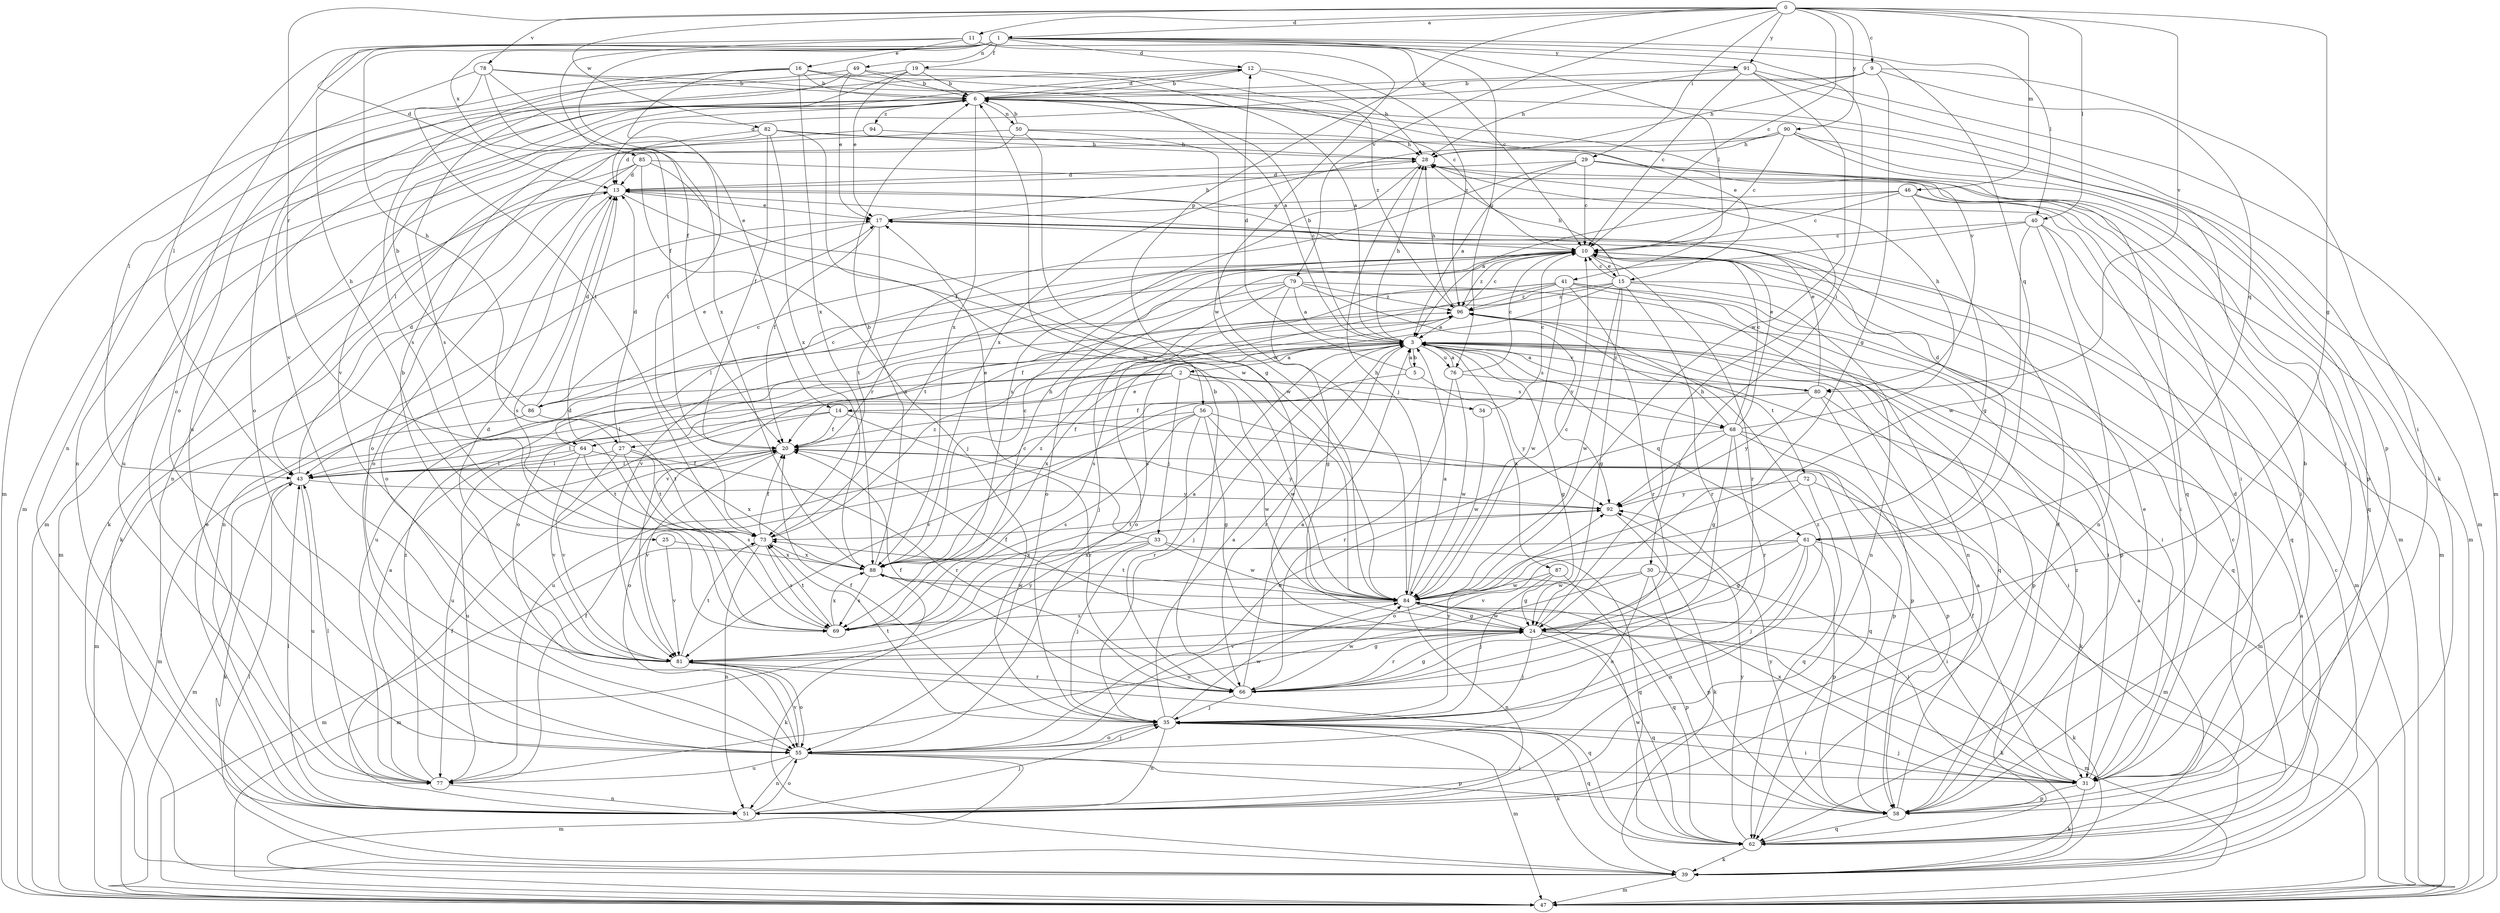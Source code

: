 strict digraph  {
0;
1;
2;
3;
5;
6;
9;
10;
11;
12;
13;
14;
15;
16;
17;
19;
20;
24;
25;
27;
28;
29;
30;
31;
33;
34;
35;
39;
40;
41;
43;
46;
47;
49;
50;
51;
55;
56;
58;
61;
62;
64;
66;
68;
69;
72;
73;
76;
77;
78;
79;
80;
81;
82;
84;
85;
86;
87;
88;
90;
91;
92;
94;
96;
0 -> 1  [label=a];
0 -> 9  [label=c];
0 -> 10  [label=c];
0 -> 11  [label=d];
0 -> 24  [label=g];
0 -> 29  [label=i];
0 -> 40  [label=l];
0 -> 46  [label=m];
0 -> 56  [label=p];
0 -> 64  [label=r];
0 -> 78  [label=v];
0 -> 79  [label=v];
0 -> 80  [label=v];
0 -> 82  [label=w];
0 -> 90  [label=y];
0 -> 91  [label=y];
1 -> 12  [label=d];
1 -> 14  [label=e];
1 -> 19  [label=f];
1 -> 25  [label=h];
1 -> 27  [label=h];
1 -> 30  [label=i];
1 -> 40  [label=l];
1 -> 41  [label=l];
1 -> 43  [label=l];
1 -> 49  [label=n];
1 -> 55  [label=o];
1 -> 61  [label=q];
1 -> 76  [label=u];
1 -> 85  [label=x];
1 -> 91  [label=y];
2 -> 14  [label=e];
2 -> 33  [label=j];
2 -> 34  [label=j];
2 -> 43  [label=l];
2 -> 47  [label=m];
2 -> 68  [label=s];
2 -> 84  [label=w];
2 -> 86  [label=x];
3 -> 2  [label=a];
3 -> 5  [label=b];
3 -> 6  [label=b];
3 -> 24  [label=g];
3 -> 27  [label=h];
3 -> 28  [label=h];
3 -> 35  [label=j];
3 -> 58  [label=p];
3 -> 61  [label=q];
3 -> 64  [label=r];
3 -> 66  [label=r];
3 -> 68  [label=s];
3 -> 72  [label=t];
3 -> 76  [label=u];
3 -> 80  [label=v];
3 -> 87  [label=x];
3 -> 88  [label=x];
5 -> 3  [label=a];
5 -> 12  [label=d];
5 -> 20  [label=f];
5 -> 92  [label=y];
6 -> 12  [label=d];
6 -> 15  [label=e];
6 -> 47  [label=m];
6 -> 50  [label=n];
6 -> 51  [label=n];
6 -> 80  [label=v];
6 -> 81  [label=v];
6 -> 88  [label=x];
6 -> 94  [label=z];
9 -> 6  [label=b];
9 -> 13  [label=d];
9 -> 24  [label=g];
9 -> 28  [label=h];
9 -> 31  [label=i];
9 -> 61  [label=q];
10 -> 15  [label=e];
10 -> 47  [label=m];
10 -> 66  [label=r];
10 -> 73  [label=t];
10 -> 81  [label=v];
10 -> 96  [label=z];
11 -> 10  [label=c];
11 -> 13  [label=d];
11 -> 16  [label=e];
11 -> 20  [label=f];
11 -> 84  [label=w];
12 -> 6  [label=b];
12 -> 28  [label=h];
12 -> 51  [label=n];
12 -> 77  [label=u];
12 -> 96  [label=z];
13 -> 17  [label=e];
13 -> 39  [label=k];
13 -> 47  [label=m];
13 -> 55  [label=o];
13 -> 69  [label=s];
13 -> 84  [label=w];
14 -> 20  [label=f];
14 -> 43  [label=l];
14 -> 58  [label=p];
14 -> 66  [label=r];
14 -> 77  [label=u];
15 -> 10  [label=c];
15 -> 24  [label=g];
15 -> 28  [label=h];
15 -> 51  [label=n];
15 -> 58  [label=p];
15 -> 66  [label=r];
15 -> 69  [label=s];
15 -> 81  [label=v];
15 -> 84  [label=w];
15 -> 96  [label=z];
16 -> 3  [label=a];
16 -> 6  [label=b];
16 -> 10  [label=c];
16 -> 47  [label=m];
16 -> 69  [label=s];
16 -> 73  [label=t];
16 -> 88  [label=x];
17 -> 10  [label=c];
17 -> 20  [label=f];
17 -> 28  [label=h];
17 -> 51  [label=n];
17 -> 73  [label=t];
19 -> 6  [label=b];
19 -> 17  [label=e];
19 -> 55  [label=o];
19 -> 69  [label=s];
19 -> 96  [label=z];
20 -> 43  [label=l];
20 -> 81  [label=v];
20 -> 92  [label=y];
24 -> 20  [label=f];
24 -> 28  [label=h];
24 -> 35  [label=j];
24 -> 39  [label=k];
24 -> 47  [label=m];
24 -> 62  [label=q];
24 -> 66  [label=r];
24 -> 81  [label=v];
24 -> 84  [label=w];
25 -> 81  [label=v];
25 -> 88  [label=x];
27 -> 13  [label=d];
27 -> 43  [label=l];
27 -> 69  [label=s];
27 -> 73  [label=t];
27 -> 81  [label=v];
27 -> 88  [label=x];
28 -> 13  [label=d];
28 -> 47  [label=m];
28 -> 69  [label=s];
29 -> 3  [label=a];
29 -> 10  [label=c];
29 -> 13  [label=d];
29 -> 20  [label=f];
29 -> 47  [label=m];
29 -> 62  [label=q];
30 -> 31  [label=i];
30 -> 55  [label=o];
30 -> 58  [label=p];
30 -> 77  [label=u];
30 -> 84  [label=w];
31 -> 13  [label=d];
31 -> 17  [label=e];
31 -> 20  [label=f];
31 -> 35  [label=j];
31 -> 39  [label=k];
31 -> 58  [label=p];
31 -> 88  [label=x];
33 -> 17  [label=e];
33 -> 35  [label=j];
33 -> 47  [label=m];
33 -> 62  [label=q];
33 -> 84  [label=w];
33 -> 88  [label=x];
34 -> 10  [label=c];
34 -> 84  [label=w];
35 -> 3  [label=a];
35 -> 20  [label=f];
35 -> 31  [label=i];
35 -> 39  [label=k];
35 -> 47  [label=m];
35 -> 51  [label=n];
35 -> 55  [label=o];
35 -> 62  [label=q];
35 -> 73  [label=t];
35 -> 84  [label=w];
35 -> 92  [label=y];
35 -> 96  [label=z];
39 -> 3  [label=a];
39 -> 10  [label=c];
39 -> 43  [label=l];
39 -> 47  [label=m];
40 -> 10  [label=c];
40 -> 31  [label=i];
40 -> 51  [label=n];
40 -> 55  [label=o];
40 -> 62  [label=q];
40 -> 84  [label=w];
41 -> 31  [label=i];
41 -> 43  [label=l];
41 -> 51  [label=n];
41 -> 55  [label=o];
41 -> 62  [label=q];
41 -> 66  [label=r];
41 -> 69  [label=s];
41 -> 84  [label=w];
41 -> 96  [label=z];
43 -> 13  [label=d];
43 -> 20  [label=f];
43 -> 39  [label=k];
43 -> 47  [label=m];
43 -> 77  [label=u];
43 -> 92  [label=y];
46 -> 3  [label=a];
46 -> 10  [label=c];
46 -> 17  [label=e];
46 -> 24  [label=g];
46 -> 31  [label=i];
46 -> 47  [label=m];
49 -> 3  [label=a];
49 -> 6  [label=b];
49 -> 17  [label=e];
49 -> 55  [label=o];
49 -> 81  [label=v];
50 -> 6  [label=b];
50 -> 24  [label=g];
50 -> 28  [label=h];
50 -> 47  [label=m];
50 -> 51  [label=n];
50 -> 84  [label=w];
51 -> 17  [label=e];
51 -> 20  [label=f];
51 -> 35  [label=j];
51 -> 43  [label=l];
51 -> 55  [label=o];
55 -> 31  [label=i];
55 -> 35  [label=j];
55 -> 47  [label=m];
55 -> 51  [label=n];
55 -> 58  [label=p];
55 -> 77  [label=u];
55 -> 81  [label=v];
56 -> 20  [label=f];
56 -> 24  [label=g];
56 -> 55  [label=o];
56 -> 62  [label=q];
56 -> 66  [label=r];
56 -> 69  [label=s];
56 -> 84  [label=w];
58 -> 3  [label=a];
58 -> 6  [label=b];
58 -> 10  [label=c];
58 -> 62  [label=q];
58 -> 92  [label=y];
58 -> 96  [label=z];
61 -> 13  [label=d];
61 -> 24  [label=g];
61 -> 31  [label=i];
61 -> 35  [label=j];
61 -> 51  [label=n];
61 -> 58  [label=p];
61 -> 81  [label=v];
61 -> 88  [label=x];
62 -> 3  [label=a];
62 -> 13  [label=d];
62 -> 39  [label=k];
62 -> 84  [label=w];
62 -> 92  [label=y];
64 -> 10  [label=c];
64 -> 43  [label=l];
64 -> 66  [label=r];
64 -> 73  [label=t];
64 -> 77  [label=u];
64 -> 81  [label=v];
66 -> 3  [label=a];
66 -> 6  [label=b];
66 -> 20  [label=f];
66 -> 24  [label=g];
66 -> 35  [label=j];
66 -> 84  [label=w];
68 -> 10  [label=c];
68 -> 17  [label=e];
68 -> 24  [label=g];
68 -> 28  [label=h];
68 -> 39  [label=k];
68 -> 55  [label=o];
68 -> 58  [label=p];
68 -> 66  [label=r];
68 -> 92  [label=y];
68 -> 96  [label=z];
69 -> 3  [label=a];
69 -> 10  [label=c];
69 -> 13  [label=d];
69 -> 73  [label=t];
69 -> 88  [label=x];
72 -> 47  [label=m];
72 -> 55  [label=o];
72 -> 62  [label=q];
72 -> 92  [label=y];
73 -> 20  [label=f];
73 -> 47  [label=m];
73 -> 51  [label=n];
73 -> 69  [label=s];
73 -> 88  [label=x];
73 -> 96  [label=z];
76 -> 3  [label=a];
76 -> 10  [label=c];
76 -> 47  [label=m];
76 -> 66  [label=r];
76 -> 84  [label=w];
77 -> 3  [label=a];
77 -> 20  [label=f];
77 -> 43  [label=l];
77 -> 51  [label=n];
77 -> 96  [label=z];
78 -> 6  [label=b];
78 -> 20  [label=f];
78 -> 43  [label=l];
78 -> 58  [label=p];
78 -> 73  [label=t];
78 -> 88  [label=x];
79 -> 3  [label=a];
79 -> 24  [label=g];
79 -> 35  [label=j];
79 -> 55  [label=o];
79 -> 62  [label=q];
79 -> 77  [label=u];
79 -> 92  [label=y];
79 -> 96  [label=z];
80 -> 3  [label=a];
80 -> 17  [label=e];
80 -> 31  [label=i];
80 -> 58  [label=p];
80 -> 77  [label=u];
80 -> 81  [label=v];
80 -> 92  [label=y];
81 -> 6  [label=b];
81 -> 13  [label=d];
81 -> 24  [label=g];
81 -> 55  [label=o];
81 -> 62  [label=q];
81 -> 66  [label=r];
81 -> 73  [label=t];
81 -> 92  [label=y];
82 -> 13  [label=d];
82 -> 20  [label=f];
82 -> 28  [label=h];
82 -> 62  [label=q];
82 -> 77  [label=u];
82 -> 84  [label=w];
82 -> 88  [label=x];
84 -> 3  [label=a];
84 -> 10  [label=c];
84 -> 24  [label=g];
84 -> 28  [label=h];
84 -> 39  [label=k];
84 -> 51  [label=n];
84 -> 58  [label=p];
84 -> 69  [label=s];
84 -> 73  [label=t];
85 -> 13  [label=d];
85 -> 31  [label=i];
85 -> 35  [label=j];
85 -> 39  [label=k];
85 -> 55  [label=o];
85 -> 84  [label=w];
86 -> 6  [label=b];
86 -> 10  [label=c];
86 -> 13  [label=d];
86 -> 17  [label=e];
86 -> 47  [label=m];
86 -> 73  [label=t];
87 -> 24  [label=g];
87 -> 35  [label=j];
87 -> 62  [label=q];
87 -> 84  [label=w];
88 -> 6  [label=b];
88 -> 10  [label=c];
88 -> 39  [label=k];
88 -> 69  [label=s];
88 -> 84  [label=w];
88 -> 96  [label=z];
90 -> 10  [label=c];
90 -> 28  [label=h];
90 -> 31  [label=i];
90 -> 43  [label=l];
90 -> 47  [label=m];
90 -> 58  [label=p];
90 -> 88  [label=x];
91 -> 6  [label=b];
91 -> 10  [label=c];
91 -> 28  [label=h];
91 -> 39  [label=k];
91 -> 47  [label=m];
91 -> 84  [label=w];
92 -> 39  [label=k];
92 -> 73  [label=t];
94 -> 28  [label=h];
94 -> 55  [label=o];
96 -> 3  [label=a];
96 -> 10  [label=c];
96 -> 20  [label=f];
96 -> 28  [label=h];
96 -> 31  [label=i];
}
